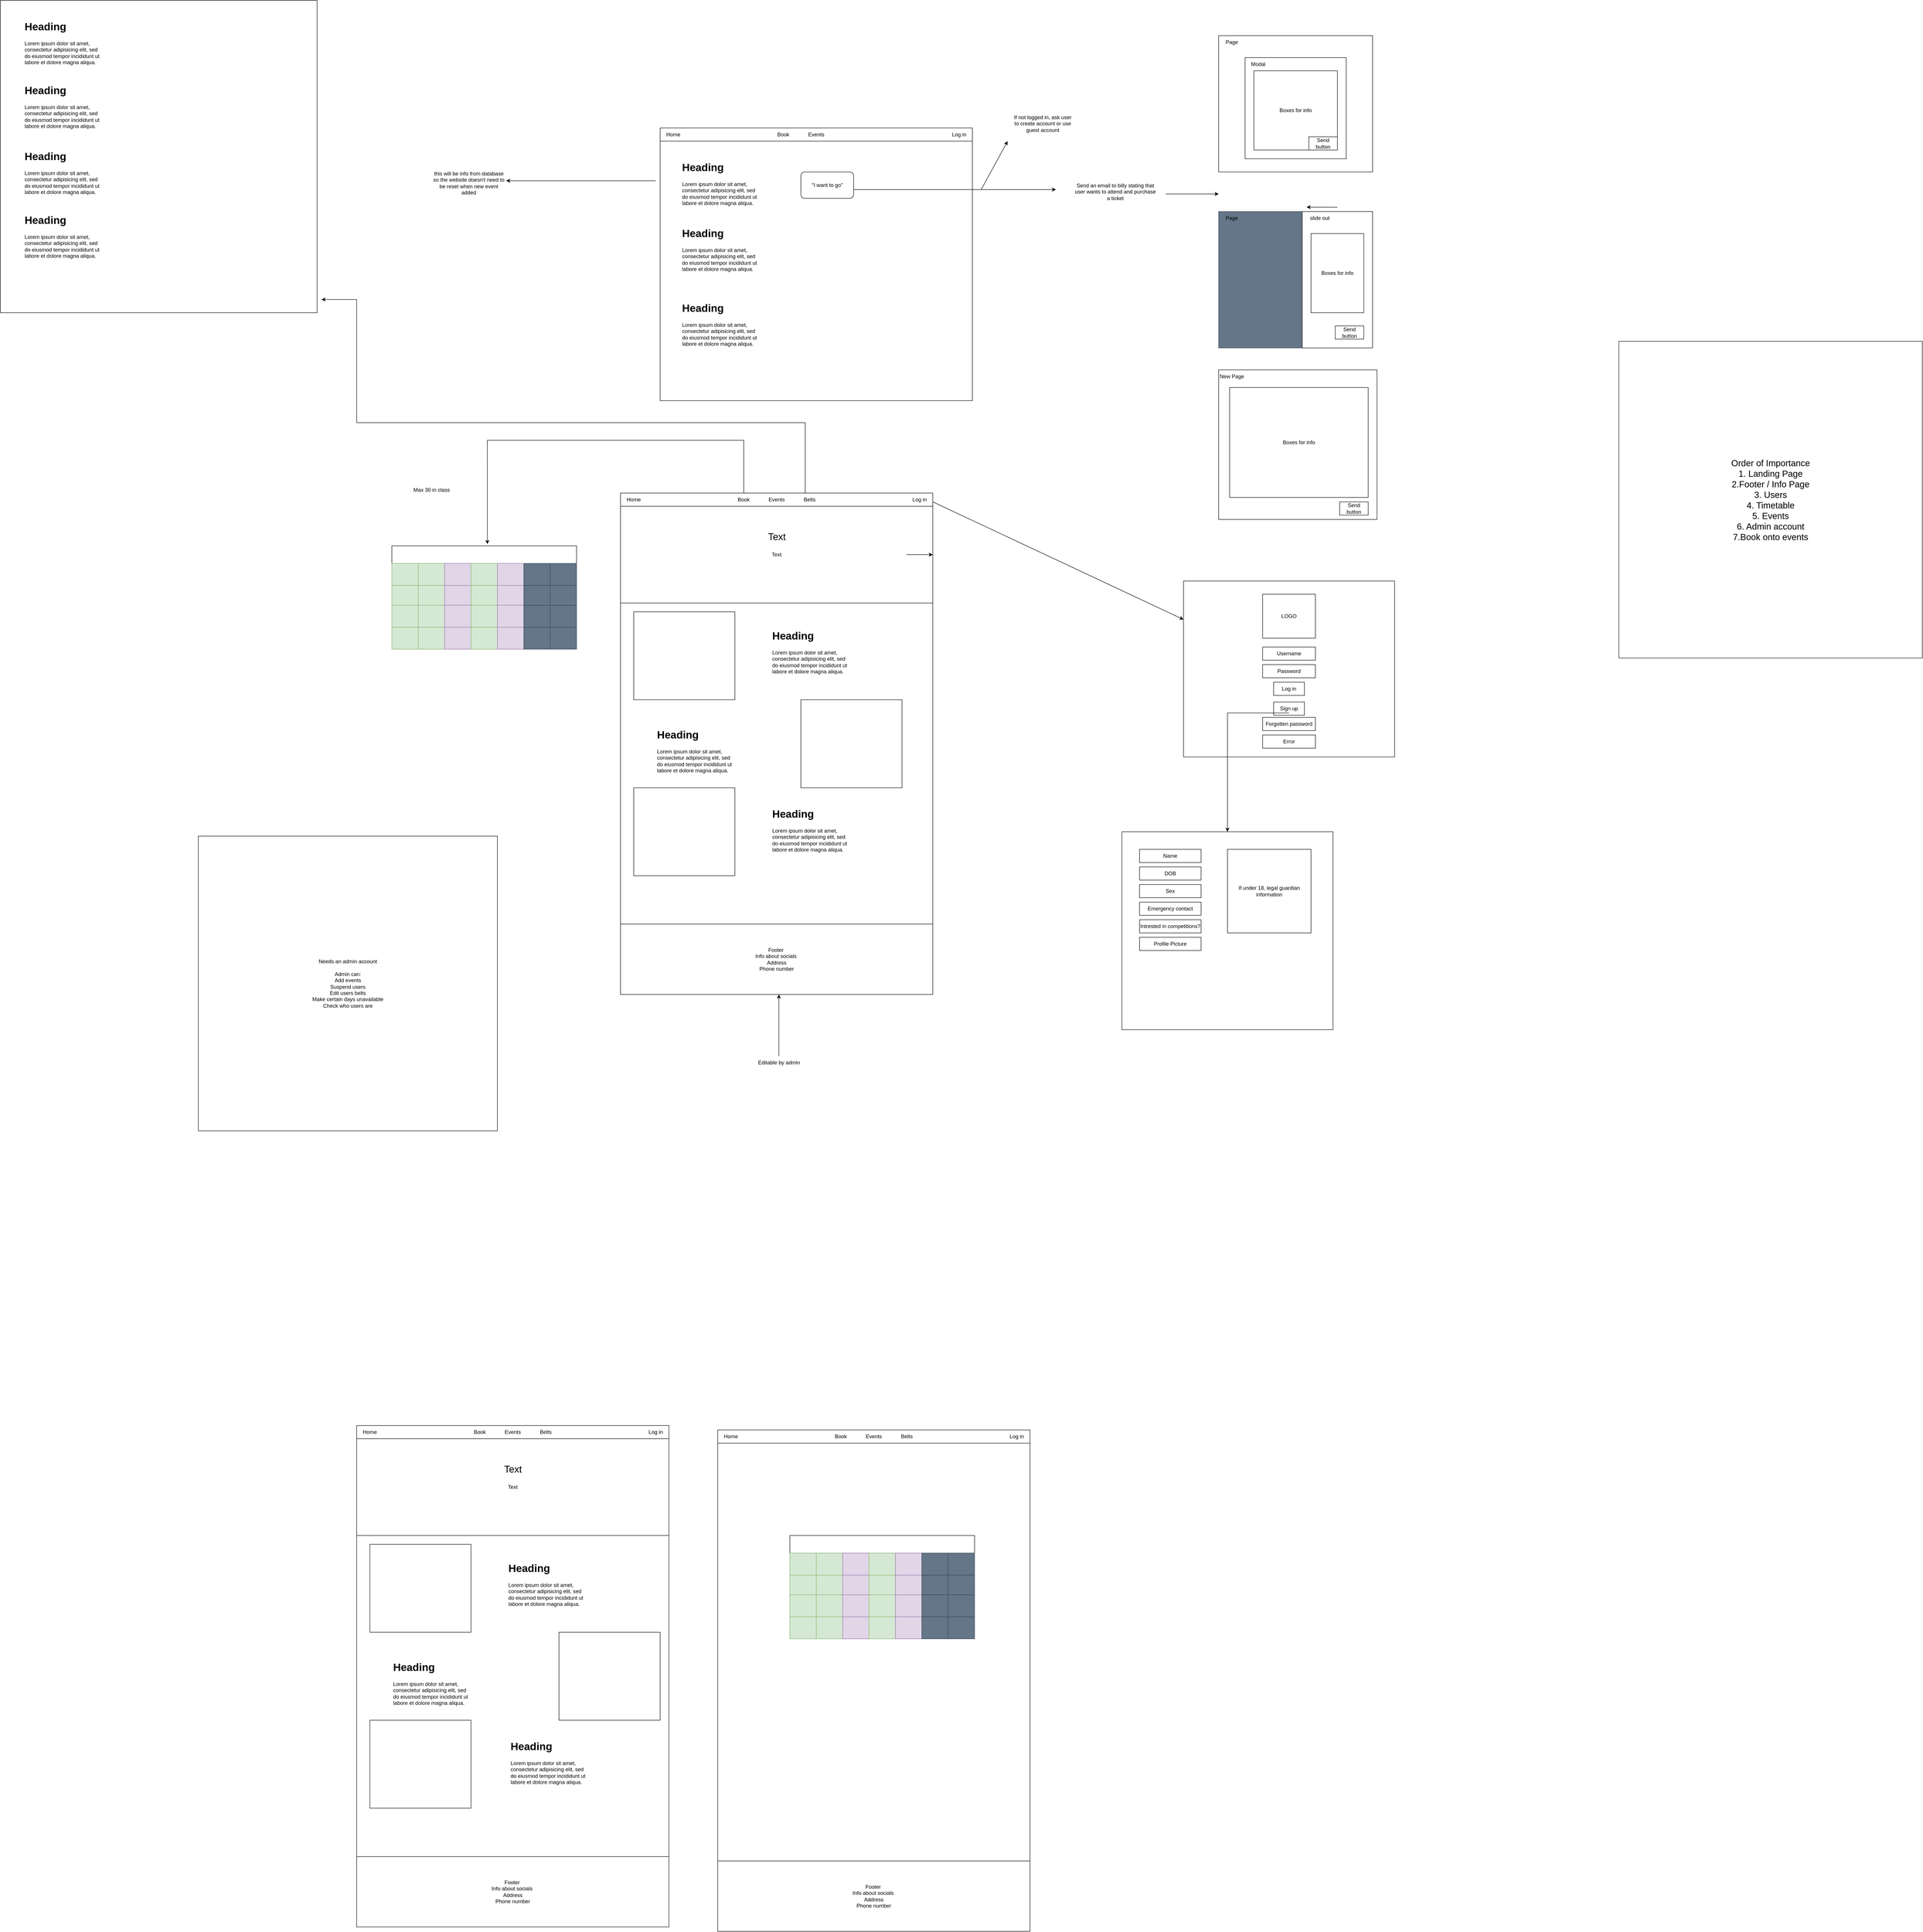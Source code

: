 <mxfile version="22.0.2" type="device">
  <diagram name="Page-1" id="lQ7-nGPQ_QzZoSz2epEf">
    <mxGraphModel dx="6030" dy="4610" grid="0" gridSize="10" guides="1" tooltips="1" connect="1" arrows="1" fold="1" page="1" pageScale="1" pageWidth="850" pageHeight="1100" math="0" shadow="0">
      <root>
        <mxCell id="0" />
        <mxCell id="1" parent="0" />
        <mxCell id="UWG1ObJigitkoP7qmnhn-1" value="" style="rounded=0;whiteSpace=wrap;html=1;" parent="1" vertex="1">
          <mxGeometry x="160" y="280" width="420" height="230" as="geometry" />
        </mxCell>
        <mxCell id="UWG1ObJigitkoP7qmnhn-2" value="" style="rounded=0;whiteSpace=wrap;html=1;" parent="1" vertex="1">
          <mxGeometry x="160" y="280" width="420" height="40" as="geometry" />
        </mxCell>
        <mxCell id="UWG1ObJigitkoP7qmnhn-3" value="" style="rounded=0;whiteSpace=wrap;html=1;fillColor=#d5e8d4;strokeColor=#82b366;" parent="1" vertex="1">
          <mxGeometry x="160" y="320" width="60" height="50" as="geometry" />
        </mxCell>
        <mxCell id="UWG1ObJigitkoP7qmnhn-5" value="" style="rounded=0;whiteSpace=wrap;html=1;fillColor=#d5e8d4;strokeColor=#82b366;" parent="1" vertex="1">
          <mxGeometry x="220" y="320" width="60" height="50" as="geometry" />
        </mxCell>
        <mxCell id="UWG1ObJigitkoP7qmnhn-6" value="" style="rounded=0;whiteSpace=wrap;html=1;fillColor=#e1d5e7;strokeColor=#9673a6;" parent="1" vertex="1">
          <mxGeometry x="280" y="320" width="60" height="50" as="geometry" />
        </mxCell>
        <mxCell id="UWG1ObJigitkoP7qmnhn-7" value="" style="rounded=0;whiteSpace=wrap;html=1;fillColor=#d5e8d4;strokeColor=#82b366;" parent="1" vertex="1">
          <mxGeometry x="340" y="320" width="60" height="50" as="geometry" />
        </mxCell>
        <mxCell id="UWG1ObJigitkoP7qmnhn-8" value="" style="rounded=0;whiteSpace=wrap;html=1;fillColor=#e1d5e7;strokeColor=#9673a6;" parent="1" vertex="1">
          <mxGeometry x="400" y="320" width="60" height="50" as="geometry" />
        </mxCell>
        <mxCell id="UWG1ObJigitkoP7qmnhn-9" value="" style="rounded=0;whiteSpace=wrap;html=1;fillColor=#647687;fontColor=#ffffff;strokeColor=#314354;" parent="1" vertex="1">
          <mxGeometry x="460" y="320" width="60" height="50" as="geometry" />
        </mxCell>
        <mxCell id="UWG1ObJigitkoP7qmnhn-10" value="" style="rounded=0;whiteSpace=wrap;html=1;fillColor=#647687;fontColor=#ffffff;strokeColor=#314354;" parent="1" vertex="1">
          <mxGeometry x="520" y="320" width="60" height="50" as="geometry" />
        </mxCell>
        <mxCell id="UWG1ObJigitkoP7qmnhn-11" value="" style="rounded=0;whiteSpace=wrap;html=1;fillColor=#d5e8d4;strokeColor=#82b366;" parent="1" vertex="1">
          <mxGeometry x="160" y="370" width="60" height="50" as="geometry" />
        </mxCell>
        <mxCell id="UWG1ObJigitkoP7qmnhn-12" value="" style="rounded=0;whiteSpace=wrap;html=1;fillColor=#d5e8d4;strokeColor=#82b366;" parent="1" vertex="1">
          <mxGeometry x="220" y="370" width="60" height="50" as="geometry" />
        </mxCell>
        <mxCell id="UWG1ObJigitkoP7qmnhn-13" value="" style="rounded=0;whiteSpace=wrap;html=1;fillColor=#e1d5e7;strokeColor=#9673a6;" parent="1" vertex="1">
          <mxGeometry x="280" y="370" width="60" height="50" as="geometry" />
        </mxCell>
        <mxCell id="UWG1ObJigitkoP7qmnhn-14" value="" style="rounded=0;whiteSpace=wrap;html=1;fillColor=#d5e8d4;strokeColor=#82b366;" parent="1" vertex="1">
          <mxGeometry x="340" y="370" width="60" height="50" as="geometry" />
        </mxCell>
        <mxCell id="UWG1ObJigitkoP7qmnhn-15" value="" style="rounded=0;whiteSpace=wrap;html=1;fillColor=#e1d5e7;strokeColor=#9673a6;" parent="1" vertex="1">
          <mxGeometry x="400" y="370" width="60" height="50" as="geometry" />
        </mxCell>
        <mxCell id="UWG1ObJigitkoP7qmnhn-16" value="" style="rounded=0;whiteSpace=wrap;html=1;fillColor=#647687;fontColor=#ffffff;strokeColor=#314354;" parent="1" vertex="1">
          <mxGeometry x="460" y="370" width="60" height="50" as="geometry" />
        </mxCell>
        <mxCell id="UWG1ObJigitkoP7qmnhn-17" value="" style="rounded=0;whiteSpace=wrap;html=1;fillColor=#647687;fontColor=#ffffff;strokeColor=#314354;" parent="1" vertex="1">
          <mxGeometry x="520" y="370" width="60" height="50" as="geometry" />
        </mxCell>
        <mxCell id="UWG1ObJigitkoP7qmnhn-18" value="" style="rounded=0;whiteSpace=wrap;html=1;fillColor=#d5e8d4;strokeColor=#82b366;" parent="1" vertex="1">
          <mxGeometry x="160" y="415" width="60" height="50" as="geometry" />
        </mxCell>
        <mxCell id="UWG1ObJigitkoP7qmnhn-19" value="" style="rounded=0;whiteSpace=wrap;html=1;fillColor=#d5e8d4;strokeColor=#82b366;" parent="1" vertex="1">
          <mxGeometry x="220" y="415" width="60" height="50" as="geometry" />
        </mxCell>
        <mxCell id="UWG1ObJigitkoP7qmnhn-20" value="" style="rounded=0;whiteSpace=wrap;html=1;fillColor=#e1d5e7;strokeColor=#9673a6;" parent="1" vertex="1">
          <mxGeometry x="280" y="415" width="60" height="50" as="geometry" />
        </mxCell>
        <mxCell id="UWG1ObJigitkoP7qmnhn-21" value="" style="rounded=0;whiteSpace=wrap;html=1;fillColor=#d5e8d4;strokeColor=#82b366;" parent="1" vertex="1">
          <mxGeometry x="340" y="415" width="60" height="50" as="geometry" />
        </mxCell>
        <mxCell id="UWG1ObJigitkoP7qmnhn-22" value="" style="rounded=0;whiteSpace=wrap;html=1;fillColor=#e1d5e7;strokeColor=#9673a6;" parent="1" vertex="1">
          <mxGeometry x="400" y="415" width="60" height="50" as="geometry" />
        </mxCell>
        <mxCell id="UWG1ObJigitkoP7qmnhn-23" value="" style="rounded=0;whiteSpace=wrap;html=1;fillColor=#647687;fontColor=#ffffff;strokeColor=#314354;" parent="1" vertex="1">
          <mxGeometry x="460" y="415" width="60" height="50" as="geometry" />
        </mxCell>
        <mxCell id="UWG1ObJigitkoP7qmnhn-24" value="" style="rounded=0;whiteSpace=wrap;html=1;fillColor=#647687;fontColor=#ffffff;strokeColor=#314354;" parent="1" vertex="1">
          <mxGeometry x="520" y="415" width="60" height="50" as="geometry" />
        </mxCell>
        <mxCell id="UWG1ObJigitkoP7qmnhn-25" value="" style="rounded=0;whiteSpace=wrap;html=1;fillColor=#d5e8d4;strokeColor=#82b366;" parent="1" vertex="1">
          <mxGeometry x="160" y="465" width="60" height="50" as="geometry" />
        </mxCell>
        <mxCell id="UWG1ObJigitkoP7qmnhn-26" value="" style="rounded=0;whiteSpace=wrap;html=1;fillColor=#d5e8d4;strokeColor=#82b366;" parent="1" vertex="1">
          <mxGeometry x="220" y="465" width="60" height="50" as="geometry" />
        </mxCell>
        <mxCell id="UWG1ObJigitkoP7qmnhn-27" value="" style="rounded=0;whiteSpace=wrap;html=1;fillColor=#e1d5e7;strokeColor=#9673a6;" parent="1" vertex="1">
          <mxGeometry x="280" y="465" width="60" height="50" as="geometry" />
        </mxCell>
        <mxCell id="UWG1ObJigitkoP7qmnhn-28" value="" style="rounded=0;whiteSpace=wrap;html=1;fillColor=#d5e8d4;strokeColor=#82b366;" parent="1" vertex="1">
          <mxGeometry x="340" y="465" width="60" height="50" as="geometry" />
        </mxCell>
        <mxCell id="UWG1ObJigitkoP7qmnhn-29" value="" style="rounded=0;whiteSpace=wrap;html=1;fillColor=#e1d5e7;strokeColor=#9673a6;" parent="1" vertex="1">
          <mxGeometry x="400" y="465" width="60" height="50" as="geometry" />
        </mxCell>
        <mxCell id="UWG1ObJigitkoP7qmnhn-30" value="" style="rounded=0;whiteSpace=wrap;html=1;fillColor=#647687;fontColor=#ffffff;strokeColor=#314354;" parent="1" vertex="1">
          <mxGeometry x="460" y="465" width="60" height="50" as="geometry" />
        </mxCell>
        <mxCell id="UWG1ObJigitkoP7qmnhn-31" value="" style="rounded=0;whiteSpace=wrap;html=1;fillColor=#647687;fontColor=#ffffff;strokeColor=#314354;" parent="1" vertex="1">
          <mxGeometry x="520" y="465" width="60" height="50" as="geometry" />
        </mxCell>
        <mxCell id="UWG1ObJigitkoP7qmnhn-40" value="Max 30 in class" style="text;html=1;align=center;verticalAlign=middle;resizable=0;points=[];autosize=1;strokeColor=none;fillColor=none;" parent="1" vertex="1">
          <mxGeometry x="195" y="138" width="110" height="30" as="geometry" />
        </mxCell>
        <mxCell id="UWG1ObJigitkoP7qmnhn-46" value="" style="rounded=0;whiteSpace=wrap;html=1;" parent="1" vertex="1">
          <mxGeometry x="680" y="160" width="710" height="980" as="geometry" />
        </mxCell>
        <mxCell id="UWG1ObJigitkoP7qmnhn-47" value="" style="rounded=0;whiteSpace=wrap;html=1;" parent="1" vertex="1">
          <mxGeometry x="680" y="160" width="710" height="30" as="geometry" />
        </mxCell>
        <mxCell id="UWG1ObJigitkoP7qmnhn-48" value="" style="rounded=0;whiteSpace=wrap;html=1;" parent="1" vertex="1">
          <mxGeometry x="680" y="190" width="710" height="220" as="geometry" />
        </mxCell>
        <mxCell id="UWG1ObJigitkoP7qmnhn-49" value="&lt;font style=&quot;font-size: 22px;&quot;&gt;Text&lt;/font&gt;" style="text;html=1;strokeColor=none;fillColor=none;align=center;verticalAlign=middle;whiteSpace=wrap;rounded=0;" parent="1" vertex="1">
          <mxGeometry x="947.5" y="230" width="175" height="60" as="geometry" />
        </mxCell>
        <mxCell id="UWG1ObJigitkoP7qmnhn-50" value="Text" style="text;html=1;strokeColor=none;fillColor=none;align=center;verticalAlign=middle;whiteSpace=wrap;rounded=0;" parent="1" vertex="1">
          <mxGeometry x="1005" y="285" width="60" height="30" as="geometry" />
        </mxCell>
        <mxCell id="UWG1ObJigitkoP7qmnhn-51" value="" style="endArrow=classic;html=1;rounded=0;" parent="1" target="UWG1ObJigitkoP7qmnhn-48" edge="1">
          <mxGeometry width="50" height="50" relative="1" as="geometry">
            <mxPoint x="1330" y="300" as="sourcePoint" />
            <mxPoint x="1380" y="250" as="targetPoint" />
          </mxGeometry>
        </mxCell>
        <mxCell id="UWG1ObJigitkoP7qmnhn-52" value="" style="rounded=0;whiteSpace=wrap;html=1;" parent="1" vertex="1">
          <mxGeometry x="710" y="430" width="230" height="200" as="geometry" />
        </mxCell>
        <mxCell id="UWG1ObJigitkoP7qmnhn-53" value="&lt;h1&gt;Heading&lt;/h1&gt;&lt;p&gt;Lorem ipsum dolor sit amet, consectetur adipisicing elit, sed do eiusmod tempor incididunt ut labore et dolore magna aliqua.&lt;/p&gt;" style="text;html=1;strokeColor=none;fillColor=none;spacing=5;spacingTop=-20;whiteSpace=wrap;overflow=hidden;rounded=0;" parent="1" vertex="1">
          <mxGeometry x="1020" y="465" width="190" height="120" as="geometry" />
        </mxCell>
        <mxCell id="UWG1ObJigitkoP7qmnhn-55" value="&lt;h1&gt;Heading&lt;/h1&gt;&lt;p&gt;Lorem ipsum dolor sit amet, consectetur adipisicing elit, sed do eiusmod tempor incididunt ut labore et dolore magna aliqua.&lt;/p&gt;" style="text;html=1;strokeColor=none;fillColor=none;spacing=5;spacingTop=-20;whiteSpace=wrap;overflow=hidden;rounded=0;" parent="1" vertex="1">
          <mxGeometry x="758" y="690" width="190" height="120" as="geometry" />
        </mxCell>
        <mxCell id="UWG1ObJigitkoP7qmnhn-56" value="" style="rounded=0;whiteSpace=wrap;html=1;" parent="1" vertex="1">
          <mxGeometry x="1090" y="630" width="230" height="200" as="geometry" />
        </mxCell>
        <mxCell id="UWG1ObJigitkoP7qmnhn-57" value="" style="rounded=0;whiteSpace=wrap;html=1;" parent="1" vertex="1">
          <mxGeometry x="710" y="830" width="230" height="200" as="geometry" />
        </mxCell>
        <mxCell id="UWG1ObJigitkoP7qmnhn-58" value="&lt;h1&gt;Heading&lt;/h1&gt;&lt;p&gt;Lorem ipsum dolor sit amet, consectetur adipisicing elit, sed do eiusmod tempor incididunt ut labore et dolore magna aliqua.&lt;/p&gt;" style="text;html=1;strokeColor=none;fillColor=none;spacing=5;spacingTop=-20;whiteSpace=wrap;overflow=hidden;rounded=0;" parent="1" vertex="1">
          <mxGeometry x="1020" y="870" width="190" height="120" as="geometry" />
        </mxCell>
        <mxCell id="UWG1ObJigitkoP7qmnhn-59" value="Home" style="text;html=1;strokeColor=none;fillColor=none;align=center;verticalAlign=middle;whiteSpace=wrap;rounded=0;" parent="1" vertex="1">
          <mxGeometry x="680" y="160" width="60" height="30" as="geometry" />
        </mxCell>
        <mxCell id="UWG1ObJigitkoP7qmnhn-60" value="Log in" style="text;html=1;strokeColor=none;fillColor=none;align=center;verticalAlign=middle;whiteSpace=wrap;rounded=0;" parent="1" vertex="1">
          <mxGeometry x="1330" y="160" width="60" height="30" as="geometry" />
        </mxCell>
        <mxCell id="UWG1ObJigitkoP7qmnhn-61" value="Book" style="text;html=1;strokeColor=none;fillColor=none;align=center;verticalAlign=middle;whiteSpace=wrap;rounded=0;" parent="1" vertex="1">
          <mxGeometry x="930" y="160" width="60" height="30" as="geometry" />
        </mxCell>
        <mxCell id="UWG1ObJigitkoP7qmnhn-62" value="" style="endArrow=classic;html=1;rounded=0;entryX=0.517;entryY=-0.1;entryDx=0;entryDy=0;entryPerimeter=0;" parent="1" target="UWG1ObJigitkoP7qmnhn-2" edge="1">
          <mxGeometry width="50" height="50" relative="1" as="geometry">
            <mxPoint x="960" y="160" as="sourcePoint" />
            <mxPoint x="1010" y="110" as="targetPoint" />
            <Array as="points">
              <mxPoint x="960" y="40" />
              <mxPoint x="377" y="40" />
            </Array>
          </mxGeometry>
        </mxCell>
        <mxCell id="UWG1ObJigitkoP7qmnhn-63" value="Events" style="text;html=1;strokeColor=none;fillColor=none;align=center;verticalAlign=middle;whiteSpace=wrap;rounded=0;" parent="1" vertex="1">
          <mxGeometry x="1005" y="160" width="60" height="30" as="geometry" />
        </mxCell>
        <mxCell id="UWG1ObJigitkoP7qmnhn-64" value="" style="rounded=0;whiteSpace=wrap;html=1;" parent="1" vertex="1">
          <mxGeometry x="770" y="-670" width="710" height="620" as="geometry" />
        </mxCell>
        <mxCell id="UWG1ObJigitkoP7qmnhn-66" value="" style="rounded=0;whiteSpace=wrap;html=1;" parent="1" vertex="1">
          <mxGeometry x="770" y="-670" width="710" height="30" as="geometry" />
        </mxCell>
        <mxCell id="UWG1ObJigitkoP7qmnhn-67" value="Home" style="text;html=1;strokeColor=none;fillColor=none;align=center;verticalAlign=middle;whiteSpace=wrap;rounded=0;" parent="1" vertex="1">
          <mxGeometry x="770" y="-670" width="60" height="30" as="geometry" />
        </mxCell>
        <mxCell id="UWG1ObJigitkoP7qmnhn-68" value="Log in" style="text;html=1;strokeColor=none;fillColor=none;align=center;verticalAlign=middle;whiteSpace=wrap;rounded=0;" parent="1" vertex="1">
          <mxGeometry x="1420" y="-670" width="60" height="30" as="geometry" />
        </mxCell>
        <mxCell id="UWG1ObJigitkoP7qmnhn-69" value="Book" style="text;html=1;strokeColor=none;fillColor=none;align=center;verticalAlign=middle;whiteSpace=wrap;rounded=0;" parent="1" vertex="1">
          <mxGeometry x="1020" y="-670" width="60" height="30" as="geometry" />
        </mxCell>
        <mxCell id="UWG1ObJigitkoP7qmnhn-70" value="Events" style="text;html=1;strokeColor=none;fillColor=none;align=center;verticalAlign=middle;whiteSpace=wrap;rounded=0;" parent="1" vertex="1">
          <mxGeometry x="1095" y="-670" width="60" height="30" as="geometry" />
        </mxCell>
        <mxCell id="UWG1ObJigitkoP7qmnhn-71" value="&lt;h1&gt;Heading&lt;/h1&gt;&lt;p&gt;Lorem ipsum dolor sit amet, consectetur adipisicing elit, sed do eiusmod tempor incididunt ut labore et dolore magna aliqua.&lt;/p&gt;" style="text;html=1;strokeColor=none;fillColor=none;spacing=5;spacingTop=-20;whiteSpace=wrap;overflow=hidden;rounded=0;" parent="1" vertex="1">
          <mxGeometry x="815" y="-600" width="190" height="120" as="geometry" />
        </mxCell>
        <mxCell id="UWG1ObJigitkoP7qmnhn-72" value="&lt;h1&gt;Heading&lt;/h1&gt;&lt;p&gt;Lorem ipsum dolor sit amet, consectetur adipisicing elit, sed do eiusmod tempor incididunt ut labore et dolore magna aliqua.&lt;/p&gt;" style="text;html=1;strokeColor=none;fillColor=none;spacing=5;spacingTop=-20;whiteSpace=wrap;overflow=hidden;rounded=0;" parent="1" vertex="1">
          <mxGeometry x="815" y="-450" width="190" height="120" as="geometry" />
        </mxCell>
        <mxCell id="UWG1ObJigitkoP7qmnhn-73" value="&lt;h1&gt;Heading&lt;/h1&gt;&lt;p&gt;Lorem ipsum dolor sit amet, consectetur adipisicing elit, sed do eiusmod tempor incididunt ut labore et dolore magna aliqua.&lt;/p&gt;" style="text;html=1;strokeColor=none;fillColor=none;spacing=5;spacingTop=-20;whiteSpace=wrap;overflow=hidden;rounded=0;" parent="1" vertex="1">
          <mxGeometry x="815" y="-280" width="190" height="120" as="geometry" />
        </mxCell>
        <mxCell id="UWG1ObJigitkoP7qmnhn-74" value="&quot;I want to go&quot;" style="rounded=1;whiteSpace=wrap;html=1;" parent="1" vertex="1">
          <mxGeometry x="1090" y="-570" width="120" height="60" as="geometry" />
        </mxCell>
        <mxCell id="UWG1ObJigitkoP7qmnhn-75" value="" style="endArrow=classic;html=1;rounded=0;" parent="1" edge="1">
          <mxGeometry width="50" height="50" relative="1" as="geometry">
            <mxPoint x="1210" y="-530" as="sourcePoint" />
            <mxPoint x="1670" y="-530" as="targetPoint" />
          </mxGeometry>
        </mxCell>
        <mxCell id="UWG1ObJigitkoP7qmnhn-76" value="Send an email to billy stating that user wants to attend and purchase a ticket" style="text;html=1;strokeColor=none;fillColor=none;align=center;verticalAlign=middle;whiteSpace=wrap;rounded=0;" parent="1" vertex="1">
          <mxGeometry x="1710" y="-570" width="190" height="90" as="geometry" />
        </mxCell>
        <mxCell id="UWG1ObJigitkoP7qmnhn-77" value="" style="endArrow=classic;html=1;rounded=0;" parent="1" edge="1">
          <mxGeometry width="50" height="50" relative="1" as="geometry">
            <mxPoint x="1500" y="-530" as="sourcePoint" />
            <mxPoint x="1560" y="-640" as="targetPoint" />
          </mxGeometry>
        </mxCell>
        <mxCell id="UWG1ObJigitkoP7qmnhn-78" value="If not logged in, ask user to create account or use guest account" style="text;html=1;strokeColor=none;fillColor=none;align=center;verticalAlign=middle;whiteSpace=wrap;rounded=0;" parent="1" vertex="1">
          <mxGeometry x="1570" y="-730" width="140" height="100" as="geometry" />
        </mxCell>
        <mxCell id="UWG1ObJigitkoP7qmnhn-79" value="" style="endArrow=classic;html=1;rounded=0;" parent="1" edge="1">
          <mxGeometry width="50" height="50" relative="1" as="geometry">
            <mxPoint x="1920" y="-520" as="sourcePoint" />
            <mxPoint x="2040" y="-520" as="targetPoint" />
          </mxGeometry>
        </mxCell>
        <mxCell id="UWG1ObJigitkoP7qmnhn-80" value="" style="endArrow=classic;html=1;rounded=0;" parent="1" edge="1">
          <mxGeometry width="50" height="50" relative="1" as="geometry">
            <mxPoint x="760" y="-550" as="sourcePoint" />
            <mxPoint x="420" y="-550" as="targetPoint" />
          </mxGeometry>
        </mxCell>
        <mxCell id="UWG1ObJigitkoP7qmnhn-81" value="&lt;br&gt;this will be info from database so the website doesn&#39;t need to be reset when new event added" style="text;html=1;strokeColor=none;fillColor=none;align=center;verticalAlign=middle;whiteSpace=wrap;rounded=0;" parent="1" vertex="1">
          <mxGeometry x="250" y="-600" width="170" height="95" as="geometry" />
        </mxCell>
        <mxCell id="UWG1ObJigitkoP7qmnhn-82" value="" style="rounded=0;whiteSpace=wrap;html=1;" parent="1" vertex="1">
          <mxGeometry x="2040" y="-880" width="350" height="310" as="geometry" />
        </mxCell>
        <mxCell id="UWG1ObJigitkoP7qmnhn-83" value="Page" style="text;html=1;strokeColor=none;fillColor=none;align=center;verticalAlign=middle;whiteSpace=wrap;rounded=0;" parent="1" vertex="1">
          <mxGeometry x="2040" y="-880" width="60" height="30" as="geometry" />
        </mxCell>
        <mxCell id="UWG1ObJigitkoP7qmnhn-84" value="" style="rounded=0;whiteSpace=wrap;html=1;" parent="1" vertex="1">
          <mxGeometry x="2100" y="-830" width="230" height="230" as="geometry" />
        </mxCell>
        <mxCell id="UWG1ObJigitkoP7qmnhn-85" value="Modal" style="text;html=1;strokeColor=none;fillColor=none;align=center;verticalAlign=middle;whiteSpace=wrap;rounded=0;" parent="1" vertex="1">
          <mxGeometry x="2100" y="-830" width="60" height="30" as="geometry" />
        </mxCell>
        <mxCell id="UWG1ObJigitkoP7qmnhn-86" value="Boxes for info" style="rounded=0;whiteSpace=wrap;html=1;" parent="1" vertex="1">
          <mxGeometry x="2120" y="-800" width="190" height="180" as="geometry" />
        </mxCell>
        <mxCell id="UWG1ObJigitkoP7qmnhn-87" value="Send button" style="rounded=0;whiteSpace=wrap;html=1;" parent="1" vertex="1">
          <mxGeometry x="2245" y="-650" width="65" height="30" as="geometry" />
        </mxCell>
        <mxCell id="UWG1ObJigitkoP7qmnhn-94" value="" style="rounded=0;whiteSpace=wrap;html=1;fillColor=#647687;strokeColor=#314354;fontColor=#ffffff;" parent="1" vertex="1">
          <mxGeometry x="2040" y="-480" width="350" height="310" as="geometry" />
        </mxCell>
        <mxCell id="UWG1ObJigitkoP7qmnhn-95" value="Page" style="text;html=1;strokeColor=none;fillColor=none;align=center;verticalAlign=middle;whiteSpace=wrap;rounded=0;" parent="1" vertex="1">
          <mxGeometry x="2040" y="-480" width="60" height="30" as="geometry" />
        </mxCell>
        <mxCell id="UWG1ObJigitkoP7qmnhn-96" value="" style="rounded=0;whiteSpace=wrap;html=1;" parent="1" vertex="1">
          <mxGeometry x="2230" y="-480" width="160" height="310" as="geometry" />
        </mxCell>
        <mxCell id="UWG1ObJigitkoP7qmnhn-97" value="slide out" style="text;html=1;strokeColor=none;fillColor=none;align=center;verticalAlign=middle;whiteSpace=wrap;rounded=0;" parent="1" vertex="1">
          <mxGeometry x="2240" y="-480" width="60" height="30" as="geometry" />
        </mxCell>
        <mxCell id="UWG1ObJigitkoP7qmnhn-98" value="Boxes for info" style="rounded=0;whiteSpace=wrap;html=1;" parent="1" vertex="1">
          <mxGeometry x="2250" y="-430" width="120" height="180" as="geometry" />
        </mxCell>
        <mxCell id="UWG1ObJigitkoP7qmnhn-99" value="Send button" style="rounded=0;whiteSpace=wrap;html=1;" parent="1" vertex="1">
          <mxGeometry x="2305" y="-220" width="65" height="30" as="geometry" />
        </mxCell>
        <mxCell id="UWG1ObJigitkoP7qmnhn-102" value="" style="endArrow=classic;html=1;rounded=0;entryX=0;entryY=0.19;entryDx=0;entryDy=0;entryPerimeter=0;" parent="1" edge="1">
          <mxGeometry width="50" height="50" relative="1" as="geometry">
            <mxPoint x="2310" y="-489.9" as="sourcePoint" />
            <mxPoint x="2240" y="-490.0" as="targetPoint" />
          </mxGeometry>
        </mxCell>
        <mxCell id="UWG1ObJigitkoP7qmnhn-103" value="" style="rounded=0;whiteSpace=wrap;html=1;" parent="1" vertex="1">
          <mxGeometry x="2040" y="-120" width="360" height="340" as="geometry" />
        </mxCell>
        <mxCell id="UWG1ObJigitkoP7qmnhn-104" value="New Page" style="text;html=1;strokeColor=none;fillColor=none;align=center;verticalAlign=middle;whiteSpace=wrap;rounded=0;" parent="1" vertex="1">
          <mxGeometry x="2040" y="-120" width="60" height="30" as="geometry" />
        </mxCell>
        <mxCell id="UWG1ObJigitkoP7qmnhn-106" value="Boxes for info" style="rounded=0;whiteSpace=wrap;html=1;" parent="1" vertex="1">
          <mxGeometry x="2065" y="-80" width="315" height="250" as="geometry" />
        </mxCell>
        <mxCell id="UWG1ObJigitkoP7qmnhn-107" value="Send button" style="rounded=0;whiteSpace=wrap;html=1;" parent="1" vertex="1">
          <mxGeometry x="2315" y="180" width="65" height="30" as="geometry" />
        </mxCell>
        <mxCell id="UWG1ObJigitkoP7qmnhn-108" value="" style="rounded=0;whiteSpace=wrap;html=1;" parent="1" vertex="1">
          <mxGeometry x="1960" y="360" width="480" height="400" as="geometry" />
        </mxCell>
        <mxCell id="UWG1ObJigitkoP7qmnhn-110" value="LOGO" style="rounded=0;whiteSpace=wrap;html=1;" parent="1" vertex="1">
          <mxGeometry x="2140" y="390" width="120" height="100" as="geometry" />
        </mxCell>
        <mxCell id="UWG1ObJigitkoP7qmnhn-111" value="Username" style="rounded=0;whiteSpace=wrap;html=1;" parent="1" vertex="1">
          <mxGeometry x="2140" y="510" width="120" height="30" as="geometry" />
        </mxCell>
        <mxCell id="UWG1ObJigitkoP7qmnhn-112" value="Password" style="rounded=0;whiteSpace=wrap;html=1;" parent="1" vertex="1">
          <mxGeometry x="2140" y="550" width="120" height="30" as="geometry" />
        </mxCell>
        <mxCell id="UWG1ObJigitkoP7qmnhn-113" value="Log in" style="rounded=0;whiteSpace=wrap;html=1;" parent="1" vertex="1">
          <mxGeometry x="2165" y="590" width="70" height="30" as="geometry" />
        </mxCell>
        <mxCell id="UWG1ObJigitkoP7qmnhn-114" value="Error" style="rounded=0;whiteSpace=wrap;html=1;" parent="1" vertex="1">
          <mxGeometry x="2140" y="710" width="120" height="30" as="geometry" />
        </mxCell>
        <mxCell id="UWG1ObJigitkoP7qmnhn-115" value="Forgotten password" style="rounded=0;whiteSpace=wrap;html=1;" parent="1" vertex="1">
          <mxGeometry x="2140" y="670" width="120" height="30" as="geometry" />
        </mxCell>
        <mxCell id="UWG1ObJigitkoP7qmnhn-117" value="Sign up" style="rounded=0;whiteSpace=wrap;html=1;" parent="1" vertex="1">
          <mxGeometry x="2165" y="635" width="70" height="30" as="geometry" />
        </mxCell>
        <mxCell id="UWG1ObJigitkoP7qmnhn-118" value="" style="endArrow=classic;html=1;rounded=0;" parent="1" target="UWG1ObJigitkoP7qmnhn-108" edge="1">
          <mxGeometry width="50" height="50" relative="1" as="geometry">
            <mxPoint x="1390" y="180" as="sourcePoint" />
            <mxPoint x="1440" y="130" as="targetPoint" />
          </mxGeometry>
        </mxCell>
        <mxCell id="UWG1ObJigitkoP7qmnhn-119" value="" style="rounded=0;whiteSpace=wrap;html=1;" parent="1" vertex="1">
          <mxGeometry x="1820" y="930" width="480" height="450" as="geometry" />
        </mxCell>
        <mxCell id="UWG1ObJigitkoP7qmnhn-120" value="" style="endArrow=classic;html=1;rounded=0;" parent="1" target="UWG1ObJigitkoP7qmnhn-119" edge="1">
          <mxGeometry width="50" height="50" relative="1" as="geometry">
            <mxPoint x="2200" y="660" as="sourcePoint" />
            <mxPoint x="2250" y="610" as="targetPoint" />
            <Array as="points">
              <mxPoint x="2060" y="660" />
              <mxPoint x="2060" y="830" />
            </Array>
          </mxGeometry>
        </mxCell>
        <mxCell id="UWG1ObJigitkoP7qmnhn-122" value="Name" style="rounded=0;whiteSpace=wrap;html=1;" parent="1" vertex="1">
          <mxGeometry x="1860" y="970" width="140" height="30" as="geometry" />
        </mxCell>
        <mxCell id="UWG1ObJigitkoP7qmnhn-123" value="DOB" style="rounded=0;whiteSpace=wrap;html=1;" parent="1" vertex="1">
          <mxGeometry x="1860" y="1010" width="140" height="30" as="geometry" />
        </mxCell>
        <mxCell id="UWG1ObJigitkoP7qmnhn-125" value="Sex" style="rounded=0;whiteSpace=wrap;html=1;" parent="1" vertex="1">
          <mxGeometry x="1860" y="1050" width="140" height="30" as="geometry" />
        </mxCell>
        <mxCell id="UWG1ObJigitkoP7qmnhn-130" value="Belts" style="text;html=1;strokeColor=none;fillColor=none;align=center;verticalAlign=middle;whiteSpace=wrap;rounded=0;" parent="1" vertex="1">
          <mxGeometry x="1080" y="160" width="60" height="30" as="geometry" />
        </mxCell>
        <mxCell id="UWG1ObJigitkoP7qmnhn-131" value="" style="endArrow=classic;html=1;rounded=0;" parent="1" edge="1">
          <mxGeometry width="50" height="50" relative="1" as="geometry">
            <mxPoint x="1100" y="160" as="sourcePoint" />
            <mxPoint y="-280" as="targetPoint" />
            <Array as="points">
              <mxPoint x="1100" />
              <mxPoint x="80" />
              <mxPoint x="80" y="-280" />
            </Array>
          </mxGeometry>
        </mxCell>
        <mxCell id="UWG1ObJigitkoP7qmnhn-132" value="" style="rounded=0;whiteSpace=wrap;html=1;" parent="1" vertex="1">
          <mxGeometry x="-730" y="-960" width="720" height="710" as="geometry" />
        </mxCell>
        <mxCell id="UWG1ObJigitkoP7qmnhn-133" value="&lt;h1&gt;Heading&lt;/h1&gt;&lt;p&gt;Lorem ipsum dolor sit amet, consectetur adipisicing elit, sed do eiusmod tempor incididunt ut labore et dolore magna aliqua.&lt;/p&gt;" style="text;html=1;strokeColor=none;fillColor=none;spacing=5;spacingTop=-20;whiteSpace=wrap;overflow=hidden;rounded=0;" parent="1" vertex="1">
          <mxGeometry x="-680" y="-920" width="190" height="120" as="geometry" />
        </mxCell>
        <mxCell id="UWG1ObJigitkoP7qmnhn-134" value="&lt;h1&gt;Heading&lt;/h1&gt;&lt;p&gt;Lorem ipsum dolor sit amet, consectetur adipisicing elit, sed do eiusmod tempor incididunt ut labore et dolore magna aliqua.&lt;/p&gt;" style="text;html=1;strokeColor=none;fillColor=none;spacing=5;spacingTop=-20;whiteSpace=wrap;overflow=hidden;rounded=0;" parent="1" vertex="1">
          <mxGeometry x="-680" y="-775" width="190" height="120" as="geometry" />
        </mxCell>
        <mxCell id="UWG1ObJigitkoP7qmnhn-135" value="&lt;h1&gt;Heading&lt;/h1&gt;&lt;p&gt;Lorem ipsum dolor sit amet, consectetur adipisicing elit, sed do eiusmod tempor incididunt ut labore et dolore magna aliqua.&lt;/p&gt;" style="text;html=1;strokeColor=none;fillColor=none;spacing=5;spacingTop=-20;whiteSpace=wrap;overflow=hidden;rounded=0;" parent="1" vertex="1">
          <mxGeometry x="-680" y="-625" width="190" height="120" as="geometry" />
        </mxCell>
        <mxCell id="UWG1ObJigitkoP7qmnhn-136" value="&lt;h1&gt;Heading&lt;/h1&gt;&lt;p&gt;Lorem ipsum dolor sit amet, consectetur adipisicing elit, sed do eiusmod tempor incididunt ut labore et dolore magna aliqua.&lt;/p&gt;" style="text;html=1;strokeColor=none;fillColor=none;spacing=5;spacingTop=-20;whiteSpace=wrap;overflow=hidden;rounded=0;" parent="1" vertex="1">
          <mxGeometry x="-680" y="-480" width="190" height="120" as="geometry" />
        </mxCell>
        <mxCell id="UWG1ObJigitkoP7qmnhn-137" value="Emergency contact" style="rounded=0;whiteSpace=wrap;html=1;" parent="1" vertex="1">
          <mxGeometry x="1860" y="1090" width="140" height="30" as="geometry" />
        </mxCell>
        <mxCell id="UWG1ObJigitkoP7qmnhn-138" value="Intrested in competitions?" style="rounded=0;whiteSpace=wrap;html=1;" parent="1" vertex="1">
          <mxGeometry x="1860" y="1130" width="140" height="30" as="geometry" />
        </mxCell>
        <mxCell id="UWG1ObJigitkoP7qmnhn-139" value="If under 18, legal guardian information" style="rounded=0;whiteSpace=wrap;html=1;" parent="1" vertex="1">
          <mxGeometry x="2060" y="970" width="190" height="190" as="geometry" />
        </mxCell>
        <mxCell id="UWG1ObJigitkoP7qmnhn-140" value="Needs an admin account&lt;br&gt;&lt;br&gt;Admin can:&lt;br&gt;Add events&lt;br&gt;Suspend users&lt;br&gt;Edit users belts&lt;br&gt;Make certain days unavailable&lt;br&gt;Check who users are" style="rounded=0;whiteSpace=wrap;html=1;" parent="1" vertex="1">
          <mxGeometry x="-280" y="940" width="680" height="670" as="geometry" />
        </mxCell>
        <mxCell id="UWG1ObJigitkoP7qmnhn-143" value="Footer&amp;nbsp;&lt;br&gt;Info about socials&amp;nbsp;&lt;br&gt;Address&lt;br&gt;Phone number" style="rounded=0;whiteSpace=wrap;html=1;" parent="1" vertex="1">
          <mxGeometry x="680" y="1140" width="710" height="160" as="geometry" />
        </mxCell>
        <mxCell id="UWG1ObJigitkoP7qmnhn-144" value="" style="endArrow=classic;html=1;rounded=0;" parent="1" edge="1">
          <mxGeometry width="50" height="50" relative="1" as="geometry">
            <mxPoint x="1040" y="1440" as="sourcePoint" />
            <mxPoint x="1040" y="1300" as="targetPoint" />
          </mxGeometry>
        </mxCell>
        <mxCell id="UWG1ObJigitkoP7qmnhn-145" value="Editable by admin" style="text;html=1;align=center;verticalAlign=middle;resizable=0;points=[];autosize=1;strokeColor=none;fillColor=none;" parent="1" vertex="1">
          <mxGeometry x="980" y="1440" width="120" height="30" as="geometry" />
        </mxCell>
        <mxCell id="UWG1ObJigitkoP7qmnhn-146" value="Profile Picture" style="rounded=0;whiteSpace=wrap;html=1;" parent="1" vertex="1">
          <mxGeometry x="1860" y="1170" width="140" height="30" as="geometry" />
        </mxCell>
        <mxCell id="UWG1ObJigitkoP7qmnhn-147" value="&lt;font style=&quot;font-size: 20px;&quot;&gt;Order of Importance&lt;br&gt;1. Landing Page&lt;br&gt;2.Footer / Info Page&lt;br&gt;3. Users&lt;br&gt;4. Timetable&lt;br&gt;5. Events&lt;br&gt;6. Admin account&lt;br&gt;7.Book onto events&lt;br&gt;&lt;/font&gt;" style="rounded=0;whiteSpace=wrap;html=1;" parent="1" vertex="1">
          <mxGeometry x="2950" y="-185" width="690" height="720" as="geometry" />
        </mxCell>
        <mxCell id="3HWWGtnz7zM7r_G1h77N-2" value="" style="rounded=0;whiteSpace=wrap;html=1;" vertex="1" parent="1">
          <mxGeometry x="80" y="2280" width="710" height="980" as="geometry" />
        </mxCell>
        <mxCell id="3HWWGtnz7zM7r_G1h77N-3" value="" style="rounded=0;whiteSpace=wrap;html=1;" vertex="1" parent="1">
          <mxGeometry x="80" y="2280" width="710" height="30" as="geometry" />
        </mxCell>
        <mxCell id="3HWWGtnz7zM7r_G1h77N-4" value="" style="rounded=0;whiteSpace=wrap;html=1;" vertex="1" parent="1">
          <mxGeometry x="80" y="2310" width="710" height="220" as="geometry" />
        </mxCell>
        <mxCell id="3HWWGtnz7zM7r_G1h77N-5" value="&lt;font style=&quot;font-size: 22px;&quot;&gt;Text&lt;/font&gt;" style="text;html=1;strokeColor=none;fillColor=none;align=center;verticalAlign=middle;whiteSpace=wrap;rounded=0;" vertex="1" parent="1">
          <mxGeometry x="347.5" y="2350" width="175" height="60" as="geometry" />
        </mxCell>
        <mxCell id="3HWWGtnz7zM7r_G1h77N-6" value="Text" style="text;html=1;strokeColor=none;fillColor=none;align=center;verticalAlign=middle;whiteSpace=wrap;rounded=0;" vertex="1" parent="1">
          <mxGeometry x="405" y="2405" width="60" height="30" as="geometry" />
        </mxCell>
        <mxCell id="3HWWGtnz7zM7r_G1h77N-8" value="" style="rounded=0;whiteSpace=wrap;html=1;" vertex="1" parent="1">
          <mxGeometry x="110" y="2550" width="230" height="200" as="geometry" />
        </mxCell>
        <mxCell id="3HWWGtnz7zM7r_G1h77N-9" value="&lt;h1&gt;Heading&lt;/h1&gt;&lt;p&gt;Lorem ipsum dolor sit amet, consectetur adipisicing elit, sed do eiusmod tempor incididunt ut labore et dolore magna aliqua.&lt;/p&gt;" style="text;html=1;strokeColor=none;fillColor=none;spacing=5;spacingTop=-20;whiteSpace=wrap;overflow=hidden;rounded=0;" vertex="1" parent="1">
          <mxGeometry x="420" y="2585" width="190" height="120" as="geometry" />
        </mxCell>
        <mxCell id="3HWWGtnz7zM7r_G1h77N-10" value="&lt;h1&gt;Heading&lt;/h1&gt;&lt;p&gt;Lorem ipsum dolor sit amet, consectetur adipisicing elit, sed do eiusmod tempor incididunt ut labore et dolore magna aliqua.&lt;/p&gt;" style="text;html=1;strokeColor=none;fillColor=none;spacing=5;spacingTop=-20;whiteSpace=wrap;overflow=hidden;rounded=0;" vertex="1" parent="1">
          <mxGeometry x="158" y="2810" width="190" height="120" as="geometry" />
        </mxCell>
        <mxCell id="3HWWGtnz7zM7r_G1h77N-11" value="" style="rounded=0;whiteSpace=wrap;html=1;" vertex="1" parent="1">
          <mxGeometry x="540" y="2750" width="230" height="200" as="geometry" />
        </mxCell>
        <mxCell id="3HWWGtnz7zM7r_G1h77N-12" value="" style="rounded=0;whiteSpace=wrap;html=1;" vertex="1" parent="1">
          <mxGeometry x="110" y="2950" width="230" height="200" as="geometry" />
        </mxCell>
        <mxCell id="3HWWGtnz7zM7r_G1h77N-13" value="&lt;h1&gt;Heading&lt;/h1&gt;&lt;p&gt;Lorem ipsum dolor sit amet, consectetur adipisicing elit, sed do eiusmod tempor incididunt ut labore et dolore magna aliqua.&lt;/p&gt;" style="text;html=1;strokeColor=none;fillColor=none;spacing=5;spacingTop=-20;whiteSpace=wrap;overflow=hidden;rounded=0;" vertex="1" parent="1">
          <mxGeometry x="425" y="2990" width="190" height="120" as="geometry" />
        </mxCell>
        <mxCell id="3HWWGtnz7zM7r_G1h77N-14" value="Home" style="text;html=1;strokeColor=none;fillColor=none;align=center;verticalAlign=middle;whiteSpace=wrap;rounded=0;" vertex="1" parent="1">
          <mxGeometry x="80" y="2280" width="60" height="30" as="geometry" />
        </mxCell>
        <mxCell id="3HWWGtnz7zM7r_G1h77N-15" value="Log in" style="text;html=1;strokeColor=none;fillColor=none;align=center;verticalAlign=middle;whiteSpace=wrap;rounded=0;" vertex="1" parent="1">
          <mxGeometry x="730" y="2280" width="60" height="30" as="geometry" />
        </mxCell>
        <mxCell id="3HWWGtnz7zM7r_G1h77N-16" value="Book" style="text;html=1;strokeColor=none;fillColor=none;align=center;verticalAlign=middle;whiteSpace=wrap;rounded=0;" vertex="1" parent="1">
          <mxGeometry x="330" y="2280" width="60" height="30" as="geometry" />
        </mxCell>
        <mxCell id="3HWWGtnz7zM7r_G1h77N-17" value="Events" style="text;html=1;strokeColor=none;fillColor=none;align=center;verticalAlign=middle;whiteSpace=wrap;rounded=0;" vertex="1" parent="1">
          <mxGeometry x="405" y="2280" width="60" height="30" as="geometry" />
        </mxCell>
        <mxCell id="3HWWGtnz7zM7r_G1h77N-18" value="Belts" style="text;html=1;strokeColor=none;fillColor=none;align=center;verticalAlign=middle;whiteSpace=wrap;rounded=0;" vertex="1" parent="1">
          <mxGeometry x="480" y="2280" width="60" height="30" as="geometry" />
        </mxCell>
        <mxCell id="3HWWGtnz7zM7r_G1h77N-19" value="Footer&amp;nbsp;&lt;br&gt;Info about socials&amp;nbsp;&lt;br&gt;Address&lt;br&gt;Phone number" style="rounded=0;whiteSpace=wrap;html=1;" vertex="1" parent="1">
          <mxGeometry x="80" y="3260" width="710" height="160" as="geometry" />
        </mxCell>
        <mxCell id="3HWWGtnz7zM7r_G1h77N-20" value="" style="rounded=0;whiteSpace=wrap;html=1;" vertex="1" parent="1">
          <mxGeometry x="901" y="2290" width="710" height="980" as="geometry" />
        </mxCell>
        <mxCell id="3HWWGtnz7zM7r_G1h77N-21" value="" style="rounded=0;whiteSpace=wrap;html=1;" vertex="1" parent="1">
          <mxGeometry x="901" y="2290" width="710" height="30" as="geometry" />
        </mxCell>
        <mxCell id="3HWWGtnz7zM7r_G1h77N-31" value="Home" style="text;html=1;strokeColor=none;fillColor=none;align=center;verticalAlign=middle;whiteSpace=wrap;rounded=0;" vertex="1" parent="1">
          <mxGeometry x="901" y="2290" width="60" height="30" as="geometry" />
        </mxCell>
        <mxCell id="3HWWGtnz7zM7r_G1h77N-32" value="Log in" style="text;html=1;strokeColor=none;fillColor=none;align=center;verticalAlign=middle;whiteSpace=wrap;rounded=0;" vertex="1" parent="1">
          <mxGeometry x="1551" y="2290" width="60" height="30" as="geometry" />
        </mxCell>
        <mxCell id="3HWWGtnz7zM7r_G1h77N-33" value="Book" style="text;html=1;strokeColor=none;fillColor=none;align=center;verticalAlign=middle;whiteSpace=wrap;rounded=0;" vertex="1" parent="1">
          <mxGeometry x="1151" y="2290" width="60" height="30" as="geometry" />
        </mxCell>
        <mxCell id="3HWWGtnz7zM7r_G1h77N-34" value="Events" style="text;html=1;strokeColor=none;fillColor=none;align=center;verticalAlign=middle;whiteSpace=wrap;rounded=0;" vertex="1" parent="1">
          <mxGeometry x="1226" y="2290" width="60" height="30" as="geometry" />
        </mxCell>
        <mxCell id="3HWWGtnz7zM7r_G1h77N-35" value="Belts" style="text;html=1;strokeColor=none;fillColor=none;align=center;verticalAlign=middle;whiteSpace=wrap;rounded=0;" vertex="1" parent="1">
          <mxGeometry x="1301" y="2290" width="60" height="30" as="geometry" />
        </mxCell>
        <mxCell id="3HWWGtnz7zM7r_G1h77N-36" value="Footer&amp;nbsp;&lt;br&gt;Info about socials&amp;nbsp;&lt;br&gt;Address&lt;br&gt;Phone number" style="rounded=0;whiteSpace=wrap;html=1;" vertex="1" parent="1">
          <mxGeometry x="901" y="3270" width="710" height="160" as="geometry" />
        </mxCell>
        <mxCell id="3HWWGtnz7zM7r_G1h77N-67" value="" style="rounded=0;whiteSpace=wrap;html=1;" vertex="1" parent="1">
          <mxGeometry x="1065" y="2530" width="420" height="230" as="geometry" />
        </mxCell>
        <mxCell id="3HWWGtnz7zM7r_G1h77N-68" value="" style="rounded=0;whiteSpace=wrap;html=1;" vertex="1" parent="1">
          <mxGeometry x="1065" y="2530" width="420" height="40" as="geometry" />
        </mxCell>
        <mxCell id="3HWWGtnz7zM7r_G1h77N-69" value="" style="rounded=0;whiteSpace=wrap;html=1;fillColor=#d5e8d4;strokeColor=#82b366;" vertex="1" parent="1">
          <mxGeometry x="1065" y="2570" width="60" height="50" as="geometry" />
        </mxCell>
        <mxCell id="3HWWGtnz7zM7r_G1h77N-70" value="" style="rounded=0;whiteSpace=wrap;html=1;fillColor=#d5e8d4;strokeColor=#82b366;" vertex="1" parent="1">
          <mxGeometry x="1125" y="2570" width="60" height="50" as="geometry" />
        </mxCell>
        <mxCell id="3HWWGtnz7zM7r_G1h77N-71" value="" style="rounded=0;whiteSpace=wrap;html=1;fillColor=#e1d5e7;strokeColor=#9673a6;" vertex="1" parent="1">
          <mxGeometry x="1185" y="2570" width="60" height="50" as="geometry" />
        </mxCell>
        <mxCell id="3HWWGtnz7zM7r_G1h77N-72" value="" style="rounded=0;whiteSpace=wrap;html=1;fillColor=#d5e8d4;strokeColor=#82b366;" vertex="1" parent="1">
          <mxGeometry x="1245" y="2570" width="60" height="50" as="geometry" />
        </mxCell>
        <mxCell id="3HWWGtnz7zM7r_G1h77N-73" value="" style="rounded=0;whiteSpace=wrap;html=1;fillColor=#e1d5e7;strokeColor=#9673a6;" vertex="1" parent="1">
          <mxGeometry x="1305" y="2570" width="60" height="50" as="geometry" />
        </mxCell>
        <mxCell id="3HWWGtnz7zM7r_G1h77N-74" value="" style="rounded=0;whiteSpace=wrap;html=1;fillColor=#647687;fontColor=#ffffff;strokeColor=#314354;" vertex="1" parent="1">
          <mxGeometry x="1365" y="2570" width="60" height="50" as="geometry" />
        </mxCell>
        <mxCell id="3HWWGtnz7zM7r_G1h77N-75" value="" style="rounded=0;whiteSpace=wrap;html=1;fillColor=#647687;fontColor=#ffffff;strokeColor=#314354;" vertex="1" parent="1">
          <mxGeometry x="1425" y="2570" width="60" height="50" as="geometry" />
        </mxCell>
        <mxCell id="3HWWGtnz7zM7r_G1h77N-76" value="" style="rounded=0;whiteSpace=wrap;html=1;fillColor=#d5e8d4;strokeColor=#82b366;" vertex="1" parent="1">
          <mxGeometry x="1065" y="2620" width="60" height="50" as="geometry" />
        </mxCell>
        <mxCell id="3HWWGtnz7zM7r_G1h77N-77" value="" style="rounded=0;whiteSpace=wrap;html=1;fillColor=#d5e8d4;strokeColor=#82b366;" vertex="1" parent="1">
          <mxGeometry x="1125" y="2620" width="60" height="50" as="geometry" />
        </mxCell>
        <mxCell id="3HWWGtnz7zM7r_G1h77N-78" value="" style="rounded=0;whiteSpace=wrap;html=1;fillColor=#e1d5e7;strokeColor=#9673a6;" vertex="1" parent="1">
          <mxGeometry x="1185" y="2620" width="60" height="50" as="geometry" />
        </mxCell>
        <mxCell id="3HWWGtnz7zM7r_G1h77N-79" value="" style="rounded=0;whiteSpace=wrap;html=1;fillColor=#d5e8d4;strokeColor=#82b366;" vertex="1" parent="1">
          <mxGeometry x="1245" y="2620" width="60" height="50" as="geometry" />
        </mxCell>
        <mxCell id="3HWWGtnz7zM7r_G1h77N-80" value="" style="rounded=0;whiteSpace=wrap;html=1;fillColor=#e1d5e7;strokeColor=#9673a6;" vertex="1" parent="1">
          <mxGeometry x="1305" y="2620" width="60" height="50" as="geometry" />
        </mxCell>
        <mxCell id="3HWWGtnz7zM7r_G1h77N-81" value="" style="rounded=0;whiteSpace=wrap;html=1;fillColor=#647687;fontColor=#ffffff;strokeColor=#314354;" vertex="1" parent="1">
          <mxGeometry x="1365" y="2620" width="60" height="50" as="geometry" />
        </mxCell>
        <mxCell id="3HWWGtnz7zM7r_G1h77N-82" value="" style="rounded=0;whiteSpace=wrap;html=1;fillColor=#647687;fontColor=#ffffff;strokeColor=#314354;" vertex="1" parent="1">
          <mxGeometry x="1425" y="2620" width="60" height="50" as="geometry" />
        </mxCell>
        <mxCell id="3HWWGtnz7zM7r_G1h77N-83" value="" style="rounded=0;whiteSpace=wrap;html=1;fillColor=#d5e8d4;strokeColor=#82b366;" vertex="1" parent="1">
          <mxGeometry x="1065" y="2665" width="60" height="50" as="geometry" />
        </mxCell>
        <mxCell id="3HWWGtnz7zM7r_G1h77N-84" value="" style="rounded=0;whiteSpace=wrap;html=1;fillColor=#d5e8d4;strokeColor=#82b366;" vertex="1" parent="1">
          <mxGeometry x="1125" y="2665" width="60" height="50" as="geometry" />
        </mxCell>
        <mxCell id="3HWWGtnz7zM7r_G1h77N-85" value="" style="rounded=0;whiteSpace=wrap;html=1;fillColor=#e1d5e7;strokeColor=#9673a6;" vertex="1" parent="1">
          <mxGeometry x="1185" y="2665" width="60" height="50" as="geometry" />
        </mxCell>
        <mxCell id="3HWWGtnz7zM7r_G1h77N-86" value="" style="rounded=0;whiteSpace=wrap;html=1;fillColor=#d5e8d4;strokeColor=#82b366;" vertex="1" parent="1">
          <mxGeometry x="1245" y="2665" width="60" height="50" as="geometry" />
        </mxCell>
        <mxCell id="3HWWGtnz7zM7r_G1h77N-87" value="" style="rounded=0;whiteSpace=wrap;html=1;fillColor=#e1d5e7;strokeColor=#9673a6;" vertex="1" parent="1">
          <mxGeometry x="1305" y="2665" width="60" height="50" as="geometry" />
        </mxCell>
        <mxCell id="3HWWGtnz7zM7r_G1h77N-88" value="" style="rounded=0;whiteSpace=wrap;html=1;fillColor=#647687;fontColor=#ffffff;strokeColor=#314354;" vertex="1" parent="1">
          <mxGeometry x="1365" y="2665" width="60" height="50" as="geometry" />
        </mxCell>
        <mxCell id="3HWWGtnz7zM7r_G1h77N-89" value="" style="rounded=0;whiteSpace=wrap;html=1;fillColor=#647687;fontColor=#ffffff;strokeColor=#314354;" vertex="1" parent="1">
          <mxGeometry x="1425" y="2665" width="60" height="50" as="geometry" />
        </mxCell>
        <mxCell id="3HWWGtnz7zM7r_G1h77N-90" value="" style="rounded=0;whiteSpace=wrap;html=1;fillColor=#d5e8d4;strokeColor=#82b366;" vertex="1" parent="1">
          <mxGeometry x="1065" y="2715" width="60" height="50" as="geometry" />
        </mxCell>
        <mxCell id="3HWWGtnz7zM7r_G1h77N-91" value="" style="rounded=0;whiteSpace=wrap;html=1;fillColor=#d5e8d4;strokeColor=#82b366;" vertex="1" parent="1">
          <mxGeometry x="1125" y="2715" width="60" height="50" as="geometry" />
        </mxCell>
        <mxCell id="3HWWGtnz7zM7r_G1h77N-92" value="" style="rounded=0;whiteSpace=wrap;html=1;fillColor=#e1d5e7;strokeColor=#9673a6;" vertex="1" parent="1">
          <mxGeometry x="1185" y="2715" width="60" height="50" as="geometry" />
        </mxCell>
        <mxCell id="3HWWGtnz7zM7r_G1h77N-93" value="" style="rounded=0;whiteSpace=wrap;html=1;fillColor=#d5e8d4;strokeColor=#82b366;" vertex="1" parent="1">
          <mxGeometry x="1245" y="2715" width="60" height="50" as="geometry" />
        </mxCell>
        <mxCell id="3HWWGtnz7zM7r_G1h77N-94" value="" style="rounded=0;whiteSpace=wrap;html=1;fillColor=#e1d5e7;strokeColor=#9673a6;" vertex="1" parent="1">
          <mxGeometry x="1305" y="2715" width="60" height="50" as="geometry" />
        </mxCell>
        <mxCell id="3HWWGtnz7zM7r_G1h77N-95" value="" style="rounded=0;whiteSpace=wrap;html=1;fillColor=#647687;fontColor=#ffffff;strokeColor=#314354;" vertex="1" parent="1">
          <mxGeometry x="1365" y="2715" width="60" height="50" as="geometry" />
        </mxCell>
        <mxCell id="3HWWGtnz7zM7r_G1h77N-96" value="" style="rounded=0;whiteSpace=wrap;html=1;fillColor=#647687;fontColor=#ffffff;strokeColor=#314354;" vertex="1" parent="1">
          <mxGeometry x="1425" y="2715" width="60" height="50" as="geometry" />
        </mxCell>
      </root>
    </mxGraphModel>
  </diagram>
</mxfile>
